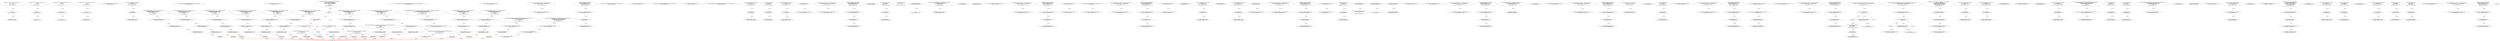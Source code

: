 digraph  {
13 [label="2_ function mul(uint a, uint b) internal pure returns (uint c) {\n        c = a * b;\n        require(a == 0 || c / a == b);\n    }\n13-function_definition-3-6", method="mul(uint a,uint b)", type_label=function_definition];
31 [label="3_ c = a * b;\n31-expression_statement-4-4", method="mul(uint a,uint b)", type_label=expression_statement];
37 [label="4_ require(a == 0 || c / a == b);\n37-expression_statement-5-5", method="mul(uint a,uint b)", type_label=expression_statement];
50 [label="6_ function div(uint a, uint b) internal pure returns (uint c) {\n        require(b > 0);\n        c = a / b;\n    }\n50-function_definition-7-10", method="div(uint a,uint b)", type_label=function_definition];
68 [label="7_ require(b > 0);\n68-expression_statement-8-8", method="div(uint a,uint b)", type_label=expression_statement];
75 [label="8_ c = a / b;\n75-expression_statement-9-9", method="div(uint a,uint b)", type_label=expression_statement];
81 [label="10_ function sub(uint a, uint b) internal pure returns (uint c) {\n        require(b <= a);\n        c = a - b;\n    }\n81-function_definition-11-14", method="sub(uint a,uint b)", type_label=function_definition];
99 [label="11_ require(b <= a);\n99-expression_statement-12-12", method="sub(uint a,uint b)", type_label=expression_statement];
106 [label="12_ c = a - b;\n106-expression_statement-13-13", method="sub(uint a,uint b)", type_label=expression_statement];
112 [label="14_ function add(uint a, uint b) internal pure returns (uint c) {\n        c = a + b;\n        require(c >= a);\n    }\n112-function_definition-15-18", method="add(uint a,uint b)", type_label=function_definition];
130 [label="15_ c = a + b;\n130-expression_statement-16-16", method="add(uint a,uint b)", type_label=expression_statement];
136 [label="16_ require(c >= a);\n136-expression_statement-17-17", method="add(uint a,uint b)", type_label=expression_statement];
146 [label="20_ function totalSupply() public view returns (uint256);\n146-function_definition-21-21", method="totalSupply()", type_label=function_definition];
154 [label="21_ function bug_intou28(uint8 p_intou28) public{\n    uint8 vundflw1=0;\n    vundflw1 = vundflw1 + p_intou28;    \n}\n154-function_definition-22-25", method="bug_intou28(uint8 p_intou28)", type_label=function_definition];
162 [label="22_ uint8 vundflw1=0;\n162-new_variable-23-23", method="bug_intou28(uint8 p_intou28)", type_label=new_variable];
168 [label="23_ vundflw1 = vundflw1 + p_intou28;\n168-expression_statement-24-24", method="bug_intou28(uint8 p_intou28)", type_label=expression_statement];
174 [label="25_ function balanceOf(address tokenOwner) public view returns (uint256 balance);\n174-function_definition-26-26", method="balanceOf(address tokenOwner)", type_label=function_definition];
187 [label="26_ mapping(address => uint) balances_intou34;\n187-new_variable-27-27", method="", type_label=new_variable];
193 [label="27_ function transfer_intou34(address _to, uint _value) public returns (bool) {\n    require(balances_intou34[msg.sender] - _value >= 0);   \n    balances_intou34[msg.sender] -= _value;   \n    balances_intou34[_to] += _value;   \n    return true;\n  }\n193-function_definition-28-33", method="transfer_intou34(address _to,uint _value)", type_label=function_definition];
209 [label="28_ require(balances_intou34[msg.sender] - _value >= 0);\n209-expression_statement-29-29", method="transfer_intou34(address _to,uint _value)", type_label=expression_statement];
222 [label="29_ balances_intou34[msg.sender] -= _value;\n222-expression_statement-30-30", method="transfer_intou34(address _to,uint _value)", type_label=expression_statement];
230 [label="30_ balances_intou34[_to] += _value;\n230-expression_statement-31-31", method="transfer_intou34(address _to,uint _value)", type_label=expression_statement];
236 [label="31_ return true;\n236-return-32-32", method="transfer_intou34(address _to,uint _value)", type_label=return];
239 [label="33_ function allowance(address tokenOwner, address spender) public view returns (uint256 remaining);\n239-function_definition-34-34", method="allowance(address tokenOwner,address spender)", type_label=function_definition];
256 [label="34_ mapping(address => uint) public lockTime_intou21;\n256-new_variable-35-35", method="", type_label=new_variable];
263 [label="35_ function increaseLockTime_intou21(uint _secondsToIncrease) public {\n        lockTime_intou21[msg.sender] += _secondsToIncrease;   \n    }\n263-function_definition-36-38", method="increaseLockTime_intou21(uint _secondsToIncrease)", type_label=function_definition];
271 [label="36_ lockTime_intou21[msg.sender] += _secondsToIncrease;\n271-expression_statement-37-37", method="increaseLockTime_intou21(uint _secondsToIncrease)", type_label=expression_statement];
279 [label="38_ function withdraw_intou21() public {\n        require(now > lockTime_intou21[msg.sender]);    \n        uint transferValue_intou21 = 10;           \n        msg.sender.transfer(transferValue_intou21);\n    }\n279-function_definition-39-43", method="withdraw_intou21()", type_label=function_definition];
283 [label="39_ require(now > lockTime_intou21[msg.sender]);\n283-expression_statement-40-40", method="withdraw_intou21()", type_label=expression_statement];
294 [label="40_ uint transferValue_intou21 = 10;\n294-new_variable-41-41", method="withdraw_intou21()", type_label=new_variable];
300 [label="41_ msg.sender.transfer(transferValue_intou21);\n300-expression_statement-42-42", method="withdraw_intou21()", type_label=expression_statement];
309 [label="43_ function transfer(address to, uint256 tokens) public returns (bool success);\n309-function_definition-44-44", method="transfer(address to,uint256 tokens)", type_label=function_definition];
325 [label="44_ mapping(address => uint) balances_intou10;\n325-new_variable-45-45", method="", type_label=new_variable];
331 [label="45_ function transfer_intou10(address _to, uint _value) public returns (bool) {\n    require(balances_intou10[msg.sender] - _value >= 0);   \n    balances_intou10[msg.sender] -= _value;   \n    balances_intou10[_to] += _value;   \n    return true;\n  }\n331-function_definition-46-51", method="transfer_intou10(address _to,uint _value)", type_label=function_definition];
347 [label="46_ require(balances_intou10[msg.sender] - _value >= 0);\n347-expression_statement-47-47", method="transfer_intou10(address _to,uint _value)", type_label=expression_statement];
360 [label="47_ balances_intou10[msg.sender] -= _value;\n360-expression_statement-48-48", method="transfer_intou10(address _to,uint _value)", type_label=expression_statement];
368 [label="48_ balances_intou10[_to] += _value;\n368-expression_statement-49-49", method="transfer_intou10(address _to,uint _value)", type_label=expression_statement];
374 [label="49_ return true;\n374-return-50-50", method="transfer_intou10(address _to,uint _value)", type_label=return];
377 [label="51_ function approve(address spender, uint256 tokens) public returns (bool success);\n377-function_definition-52-52", method="approve(address spender,uint256 tokens)", type_label=function_definition];
393 [label="52_ mapping(address => uint) balances_intou22;\n393-new_variable-53-53", method="", type_label=new_variable];
399 [label="53_ function transfer_intou22(address _to, uint _value) public returns (bool) {\n    require(balances_intou22[msg.sender] - _value >= 0);   \n    balances_intou22[msg.sender] -= _value;   \n    balances_intou22[_to] += _value;   \n    return true;\n  }\n399-function_definition-54-59", method="transfer_intou22(address _to,uint _value)", type_label=function_definition];
415 [label="54_ require(balances_intou22[msg.sender] - _value >= 0);\n415-expression_statement-55-55", method="transfer_intou22(address _to,uint _value)", type_label=expression_statement];
428 [label="55_ balances_intou22[msg.sender] -= _value;\n428-expression_statement-56-56", method="transfer_intou22(address _to,uint _value)", type_label=expression_statement];
436 [label="56_ balances_intou22[_to] += _value;\n436-expression_statement-57-57", method="transfer_intou22(address _to,uint _value)", type_label=expression_statement];
442 [label="57_ return true;\n442-return-58-58", method="transfer_intou22(address _to,uint _value)", type_label=return];
445 [label="59_ function transferFrom(address from, address to, uint256 tokens) public returns (bool success);\n445-function_definition-60-60", method="transferFrom(address from,address to,uint256 tokens)", type_label=function_definition];
465 [label="60_ function bug_intou12(uint8 p_intou12) public{\n    uint8 vundflw1=0;\n    vundflw1 = vundflw1 + p_intou12;    \n}\n465-function_definition-61-64", method="bug_intou12(uint8 p_intou12)", type_label=function_definition];
473 [label="61_ uint8 vundflw1=0;\n473-new_variable-62-62", method="bug_intou12(uint8 p_intou12)", type_label=new_variable];
479 [label="62_ vundflw1 = vundflw1 + p_intou12;\n479-expression_statement-63-63", method="bug_intou12(uint8 p_intou12)", type_label=expression_statement];
485 [label="64_ function bug_intou35() public{\n    uint8 vundflw =0;\n    vundflw = vundflw -10;    \n}\n485-function_definition-65-68", method="bug_intou35()", type_label=function_definition];
489 [label="65_ uint8 vundflw =0;\n489-new_variable-66-66", method="bug_intou35()", type_label=new_variable];
495 [label="66_ vundflw = vundflw -10;\n495-expression_statement-67-67", method="bug_intou35()", type_label=expression_statement];
515 [label="69_ function bug_intou40(uint8 p_intou40) public{\n    uint8 vundflw1=0;\n    vundflw1 = vundflw1 + p_intou40;    \n}\n515-function_definition-70-73", method="bug_intou40(uint8 p_intou40)", type_label=function_definition];
523 [label="70_ uint8 vundflw1=0;\n523-new_variable-71-71", method="bug_intou40(uint8 p_intou40)", type_label=new_variable];
529 [label="71_ vundflw1 = vundflw1 + p_intou40;\n529-expression_statement-72-72", method="bug_intou40(uint8 p_intou40)", type_label=expression_statement];
552 [label="76_ address payable public owner;\n552-new_variable-77-77", method="", type_label=new_variable];
557 [label="77_ mapping(address => uint) public lockTime_intou33;\n557-new_variable-78-78", method="", type_label=new_variable];
564 [label="78_ function increaseLockTime_intou33(uint _secondsToIncrease) public {\n        lockTime_intou33[msg.sender] += _secondsToIncrease;   \n    }\n564-function_definition-79-81", method="increaseLockTime_intou33(uint _secondsToIncrease)", type_label=function_definition];
572 [label="79_ lockTime_intou33[msg.sender] += _secondsToIncrease;\n572-expression_statement-80-80", method="increaseLockTime_intou33(uint _secondsToIncrease)", type_label=expression_statement];
580 [label="81_ function withdraw_intou33() public {\n        require(now > lockTime_intou33[msg.sender]);    \n        uint transferValue_intou33 = 10;           \n        msg.sender.transfer(transferValue_intou33);\n    }\n580-function_definition-82-86", method="withdraw_intou33()", type_label=function_definition];
584 [label="82_ require(now > lockTime_intou33[msg.sender]);\n584-expression_statement-83-83", method="withdraw_intou33()", type_label=expression_statement];
595 [label="83_ uint transferValue_intou33 = 10;\n595-new_variable-84-84", method="withdraw_intou33()", type_label=new_variable];
601 [label="84_ msg.sender.transfer(transferValue_intou33);\n601-expression_statement-85-85", method="withdraw_intou33()", type_label=expression_statement];
622 [label="88_ owner = msg.sender;\n622-expression_statement-89-89", method="", type_label=expression_statement];
628 [label="90_ function bug_intou11() public{\n    uint8 vundflw =0;\n    vundflw = vundflw -10;    \n}\n628-function_definition-91-94", method="bug_intou11()", type_label=function_definition];
632 [label="91_ uint8 vundflw =0;\n632-new_variable-92-92", method="bug_intou11()", type_label=new_variable];
638 [label="92_ vundflw = vundflw -10;\n638-expression_statement-93-93", method="bug_intou11()", type_label=expression_statement];
644 [label="94_ modifier onlyOwner() {\n        require(msg.sender == owner);\n        _;\n    }\n644-expression_statement-95-98", method="", type_label=expression_statement];
647 [label="95_ require(msg.sender == owner);\n647-expression_statement-96-96", method="", type_label=expression_statement];
656 [label="96_ _;\n656-expression_statement-97-97", method="", type_label=expression_statement];
658 [label="98_ function transferOwnership(address payable newOwner) public onlyOwner {\n        require(newOwner != address(0));\n        emit OwnershipTransferred(owner, newOwner);\n        owner = newOwner;\n    }\n658-function_definition-99-103", method="transferOwnership(address payable newOwner)", type_label=function_definition];
665 [label="98_ onlyOwner\n665-expression_statement-99-99", method="transferOwnership(address payable newOwner)", type_label=expression_statement];
668 [label="99_ require(newOwner != address(0));\n668-expression_statement-100-100", method="transferOwnership(address payable newOwner)", type_label=expression_statement];
683 [label="101_ owner = newOwner;\n683-expression_statement-102-102", method="transferOwnership(address payable newOwner)", type_label=expression_statement];
687 [label="103_ mapping(address => uint) public lockTime_intou1;\n687-new_variable-104-104", method="", type_label=new_variable];
694 [label="104_ function increaseLockTime_intou1(uint _secondsToIncrease) public {\n        lockTime_intou1[msg.sender] += _secondsToIncrease;   \n    }\n694-function_definition-105-107", method="increaseLockTime_intou1(uint _secondsToIncrease)", type_label=function_definition];
702 [label="105_ lockTime_intou1[msg.sender] += _secondsToIncrease;\n702-expression_statement-106-106", method="increaseLockTime_intou1(uint _secondsToIncrease)", type_label=expression_statement];
710 [label="107_ function withdraw_ovrflow1() public {\n        require(now > lockTime_intou1[msg.sender]);    \n        uint transferValue_intou1 = 10;           \n        msg.sender.transfer(transferValue_intou1);\n    }\n710-function_definition-108-112", method="withdraw_ovrflow1()", type_label=function_definition];
714 [label="108_ require(now > lockTime_intou1[msg.sender]);\n714-expression_statement-109-109", method="withdraw_ovrflow1()", type_label=expression_statement];
725 [label="109_ uint transferValue_intou1 = 10;\n725-new_variable-110-110", method="withdraw_ovrflow1()", type_label=new_variable];
731 [label="110_ msg.sender.transfer(transferValue_intou1);\n731-expression_statement-111-111", method="withdraw_ovrflow1()", type_label=expression_statement];
754 [label="115_ mapping (address => uint256) balances;\n754-new_variable-116-116", method="", type_label=new_variable];
760 [label="116_ mapping(address => uint) balances_intou18;\n760-new_variable-117-117", method="", type_label=new_variable];
766 [label="117_ function transfer_intou18(address _to, uint _value) public returns (bool) {\n    require(balances_intou18[msg.sender] - _value >= 0);   \n    balances_intou18[msg.sender] -= _value;   \n    balances_intou18[_to] += _value;   \n    return true;\n  }\n766-function_definition-118-123", method="transfer_intou18(address _to,uint _value)", type_label=function_definition];
782 [label="118_ require(balances_intou18[msg.sender] - _value >= 0);\n782-expression_statement-119-119", method="transfer_intou18(address _to,uint _value)", type_label=expression_statement];
795 [label="119_ balances_intou18[msg.sender] -= _value;\n795-expression_statement-120-120", method="transfer_intou18(address _to,uint _value)", type_label=expression_statement];
803 [label="120_ balances_intou18[_to] += _value;\n803-expression_statement-121-121", method="transfer_intou18(address _to,uint _value)", type_label=expression_statement];
809 [label="121_ return true;\n809-return-122-122", method="transfer_intou18(address _to,uint _value)", type_label=return];
812 [label="123_ mapping (address => mapping (address => uint256)) allowed;\n812-new_variable-124-124", method="", type_label=new_variable];
820 [label="124_ mapping(address => uint) public lockTime_intou29;\n820-new_variable-125-125", method="", type_label=new_variable];
827 [label="125_ function increaseLockTime_intou29(uint _secondsToIncrease) public {\n        lockTime_intou29[msg.sender] += _secondsToIncrease;   \n    }\n827-function_definition-126-128", method="increaseLockTime_intou29(uint _secondsToIncrease)", type_label=function_definition];
835 [label="126_ lockTime_intou29[msg.sender] += _secondsToIncrease;\n835-expression_statement-127-127", method="increaseLockTime_intou29(uint _secondsToIncrease)", type_label=expression_statement];
843 [label="128_ function withdraw_intou29() public {\n        require(now > lockTime_intou29[msg.sender]);    \n        uint transferValue_intou29 = 10;           \n        msg.sender.transfer(transferValue_intou29);\n    }\n843-function_definition-129-133", method="withdraw_intou29()", type_label=function_definition];
847 [label="129_ require(now > lockTime_intou29[msg.sender]);\n847-expression_statement-130-130", method="withdraw_intou29()", type_label=expression_statement];
858 [label="130_ uint transferValue_intou29 = 10;\n858-new_variable-131-131", method="withdraw_intou29()", type_label=new_variable];
864 [label="131_ msg.sender.transfer(transferValue_intou29);\n864-expression_statement-132-132", method="withdraw_intou29()", type_label=expression_statement];
873 [label="133_ string public name = \"Exclusive Platform\";\n873-new_variable-134-134", method="", type_label=new_variable];
880 [label="134_ mapping(address => uint) balances_intou6;\n880-new_variable-135-135", method="", type_label=new_variable];
886 [label="135_ function transfer_intou62(address _to, uint _value) public returns (bool) {\n    require(balances_intou6[msg.sender] - _value >= 0);   \n    balances_intou6[msg.sender] -= _value;   \n    balances_intou6[_to] += _value;   \n    return true;\n  }\n886-function_definition-136-141", method="transfer_intou62(address _to,uint _value)", type_label=function_definition];
902 [label="136_ require(balances_intou6[msg.sender] - _value >= 0);\n902-expression_statement-137-137", method="transfer_intou62(address _to,uint _value)", type_label=expression_statement];
915 [label="137_ balances_intou6[msg.sender] -= _value;\n915-expression_statement-138-138", method="transfer_intou62(address _to,uint _value)", type_label=expression_statement];
923 [label="138_ balances_intou6[_to] += _value;\n923-expression_statement-139-139", method="transfer_intou62(address _to,uint _value)", type_label=expression_statement];
929 [label="139_ return true;\n929-return-140-140", method="transfer_intou62(address _to,uint _value)", type_label=return];
932 [label="141_ string public symbol = \"XPL\";\n932-new_variable-142-142", method="", type_label=new_variable];
939 [label="142_ function bug_intou16(uint8 p_intou16) public{\n    uint8 vundflw1=0;\n    vundflw1 = vundflw1 + p_intou16;    \n}\n939-function_definition-143-146", method="bug_intou16(uint8 p_intou16)", type_label=function_definition];
947 [label="143_ uint8 vundflw1=0;\n947-new_variable-144-144", method="bug_intou16(uint8 p_intou16)", type_label=new_variable];
953 [label="144_ vundflw1 = vundflw1 + p_intou16;\n953-expression_statement-145-145", method="bug_intou16(uint8 p_intou16)", type_label=expression_statement];
959 [label="146_ uint256 public decimals = 8;\n959-new_variable-147-147", method="", type_label=new_variable];
965 [label="147_ function bug_intou24(uint8 p_intou24) public{\n    uint8 vundflw1=0;\n    vundflw1 = vundflw1 + p_intou24;    \n}\n965-function_definition-148-151", method="bug_intou24(uint8 p_intou24)", type_label=function_definition];
973 [label="148_ uint8 vundflw1=0;\n973-new_variable-149-149", method="bug_intou24(uint8 p_intou24)", type_label=new_variable];
979 [label="149_ vundflw1 = vundflw1 + p_intou24;\n979-expression_statement-150-150", method="bug_intou24(uint8 p_intou24)", type_label=expression_statement];
985 [label="151_ uint256 public _totalSupply;\n985-new_variable-152-152", method="", type_label=new_variable];
990 [label="152_ mapping(address => uint) public lockTime_intou5;\n990-new_variable-153-153", method="", type_label=new_variable];
997 [label="153_ function increaseLockTime_intou5(uint _secondsToIncrease) public {\n        lockTime_intou5[msg.sender] += _secondsToIncrease;   \n    }\n997-function_definition-154-156", method="increaseLockTime_intou5(uint _secondsToIncrease)", type_label=function_definition];
1005 [label="154_ lockTime_intou5[msg.sender] += _secondsToIncrease;\n1005-expression_statement-155-155", method="increaseLockTime_intou5(uint _secondsToIncrease)", type_label=expression_statement];
1013 [label="156_ function withdraw_intou5() public {\n        require(now > lockTime_intou5[msg.sender]);    \n        uint transferValue_intou5 = 10;           \n        msg.sender.transfer(transferValue_intou5);\n    }\n1013-function_definition-157-161", method="withdraw_intou5()", type_label=function_definition];
1017 [label="157_ require(now > lockTime_intou5[msg.sender]);\n1017-expression_statement-158-158", method="withdraw_intou5()", type_label=expression_statement];
1028 [label="158_ uint transferValue_intou5 = 10;\n1028-new_variable-159-159", method="withdraw_intou5()", type_label=new_variable];
1034 [label="159_ msg.sender.transfer(transferValue_intou5);\n1034-expression_statement-160-160", method="withdraw_intou5()", type_label=expression_statement];
1043 [label="161_ uint256 public XPLPerEther = 8000000e8;\n1043-new_variable-162-162", method="", type_label=new_variable];
1049 [label="162_ uint256 public minimumBuy = 1 ether / 100;\n1049-new_variable-163-163", method="", type_label=new_variable];
1058 [label="163_ function bug_intou15() public{\n    uint8 vundflw =0;\n    vundflw = vundflw -10;    \n}\n1058-function_definition-164-167", method="bug_intou15()", type_label=function_definition];
1062 [label="164_ uint8 vundflw =0;\n1062-new_variable-165-165", method="bug_intou15()", type_label=new_variable];
1068 [label="165_ vundflw = vundflw -10;\n1068-expression_statement-166-166", method="bug_intou15()", type_label=expression_statement];
1074 [label="167_ bool public crowdsaleIsOn = true;\n1074-new_variable-168-168", method="", type_label=new_variable];
1081 [label="168_ modifier onlyPayloadSize(uint size) {\n        assert(msg.data.length >= size + 4);\n        _;\n    }\n1081-expression_statement-169-172", method="", type_label=expression_statement];
1088 [label="169_ assert(msg.data.length >= size + 4);\n1088-expression_statement-170-170", method="", type_label=expression_statement];
1101 [label="170_ _;\n1101-expression_statement-171-171", method="", type_label=expression_statement];
1105 [label="173_ _totalSupply = 10000000000e8;\n1105-expression_statement-174-174", method="", type_label=expression_statement];
1109 [label="174_ balances[owner] = _totalSupply;\n1109-expression_statement-175-175", method="", type_label=expression_statement];
1125 [label="177_ mapping(address => uint) balances_intou2;\n1125-new_variable-178-178", method="", type_label=new_variable];
1131 [label="178_ function transfer_undrflow2(address _to, uint _value) public returns (bool) {\n    require(balances_intou2[msg.sender] - _value >= 0);   \n    balances_intou2[msg.sender] -= _value;   \n    balances_intou2[_to] += _value;   \n    return true;\n  }\n1131-function_definition-179-184", method="transfer_undrflow2(address _to,uint _value)", type_label=function_definition];
1147 [label="179_ require(balances_intou2[msg.sender] - _value >= 0);\n1147-expression_statement-180-180", method="transfer_undrflow2(address _to,uint _value)", type_label=expression_statement];
1160 [label="180_ balances_intou2[msg.sender] -= _value;\n1160-expression_statement-181-181", method="transfer_undrflow2(address _to,uint _value)", type_label=expression_statement];
1168 [label="181_ balances_intou2[_to] += _value;\n1168-expression_statement-182-182", method="transfer_undrflow2(address _to,uint _value)", type_label=expression_statement];
1174 [label="182_ return true;\n1174-return-183-183", method="transfer_undrflow2(address _to,uint _value)", type_label=return];
1177 [label="184_ function totalSupply() public view returns (uint256) {\n        return _totalSupply;\n    }\n1177-function_definition-185-187", method="totalSupply()", type_label=function_definition];
1186 [label="185_ return _totalSupply;\n1186-return-186-186", method="totalSupply()", type_label=return];
1188 [label="187_ mapping(address => uint) public lockTime_intou17;\n1188-new_variable-188-188", method="", type_label=new_variable];
1195 [label="188_ function increaseLockTime_intou17(uint _secondsToIncrease) public {\n        lockTime_intou17[msg.sender] += _secondsToIncrease;   \n    }\n1195-function_definition-189-191", method="increaseLockTime_intou17(uint _secondsToIncrease)", type_label=function_definition];
1203 [label="189_ lockTime_intou17[msg.sender] += _secondsToIncrease;\n1203-expression_statement-190-190", method="increaseLockTime_intou17(uint _secondsToIncrease)", type_label=expression_statement];
1211 [label="191_ function withdraw_intou17() public {\n        require(now > lockTime_intou17[msg.sender]);    \n        uint transferValue_intou17 = 10;           \n        msg.sender.transfer(transferValue_intou17);\n    }\n1211-function_definition-192-196", method="withdraw_intou17()", type_label=function_definition];
1215 [label="192_ require(now > lockTime_intou17[msg.sender]);\n1215-expression_statement-193-193", method="withdraw_intou17()", type_label=expression_statement];
1226 [label="193_ uint transferValue_intou17 = 10;\n1226-new_variable-194-194", method="withdraw_intou17()", type_label=new_variable];
1232 [label="194_ msg.sender.transfer(transferValue_intou17);\n1232-expression_statement-195-195", method="withdraw_intou17()", type_label=expression_statement];
1241 [label="196_ function updateXPLPerEther(uint _XPLPerEther) public onlyOwner {        \n        emit NewPrice(owner, XPLPerEther, _XPLPerEther);\n        XPLPerEther = _XPLPerEther;\n    }\n1241-function_definition-197-200", method="updateXPLPerEther(uint _XPLPerEther)", type_label=function_definition];
1248 [label="196_ onlyOwner\n1248-expression_statement-197-197", method="updateXPLPerEther(uint _XPLPerEther)", type_label=expression_statement];
1259 [label="198_ XPLPerEther = _XPLPerEther;\n1259-expression_statement-199-199", method="updateXPLPerEther(uint _XPLPerEther)", type_label=expression_statement];
1263 [label="200_ mapping(address => uint) public lockTime_intou37;\n1263-new_variable-201-201", method="", type_label=new_variable];
1270 [label="201_ function increaseLockTime_intou37(uint _secondsToIncrease) public {\n        lockTime_intou37[msg.sender] += _secondsToIncrease;   \n    }\n1270-function_definition-202-204", method="increaseLockTime_intou37(uint _secondsToIncrease)", type_label=function_definition];
1278 [label="202_ lockTime_intou37[msg.sender] += _secondsToIncrease;\n1278-expression_statement-203-203", method="increaseLockTime_intou37(uint _secondsToIncrease)", type_label=expression_statement];
1286 [label="204_ function withdraw_intou37() public {\n        require(now > lockTime_intou37[msg.sender]);    \n        uint transferValue_intou37 = 10;           \n        msg.sender.transfer(transferValue_intou37);\n    }\n1286-function_definition-205-209", method="withdraw_intou37()", type_label=function_definition];
1290 [label="205_ require(now > lockTime_intou37[msg.sender]);\n1290-expression_statement-206-206", method="withdraw_intou37()", type_label=expression_statement];
1301 [label="206_ uint transferValue_intou37 = 10;\n1301-new_variable-207-207", method="withdraw_intou37()", type_label=new_variable];
1307 [label="207_ msg.sender.transfer(transferValue_intou37);\n1307-expression_statement-208-208", method="withdraw_intou37()", type_label=expression_statement];
1316 [label="209_ function switchCrowdsale() public onlyOwner {\n        crowdsaleIsOn = !(crowdsaleIsOn);\n    }\n1316-function_definition-210-212", method="switchCrowdsale()", type_label=function_definition];
1319 [label="209_ onlyOwner\n1319-expression_statement-210-210", method="switchCrowdsale()", type_label=expression_statement];
1322 [label="210_ crowdsaleIsOn = !(crowdsaleIsOn);\n1322-expression_statement-211-211", method="switchCrowdsale()", type_label=expression_statement];
1328 [label="212_ function bug_intou3() public{\n    uint8 vundflw =0;\n    vundflw = vundflw -10;    \n}\n1328-function_definition-213-216", method="bug_intou3()", type_label=function_definition];
1332 [label="213_ uint8 vundflw =0;\n1332-new_variable-214-214", method="bug_intou3()", type_label=new_variable];
1338 [label="214_ vundflw = vundflw -10;\n1338-expression_statement-215-215", method="bug_intou3()", type_label=expression_statement];
1344 [label="216_ function getBonus(uint256 _amount) internal view returns (uint256) {\n        if (_amount >= XPLPerEther.mul(5)) {\n            return ((20 * _amount).div(100)).add(_amount);  \n        } else if (_amount >= XPLPerEther) {\n            return ((5 * _amount).div(100)).add(_amount);  \n        }\n        return _amount;\n    }\n1344-function_definition-217-224", method="getBonus(uint256 _amount)", type_label=function_definition];
1357 [label="217_ if\n1357-if-218-222", method="getBonus(uint256 _amount)", type_label=if];
3988 [label="217_ end_if", method="getBonus(uint256 _amount)", type_label=end_if];
1367 [label="218_ return ((20 * _amount).div(100)).add(_amount);\n1367-return-219-219", method="getBonus(uint256 _amount)", type_label=return];
1383 [label="219_ if__amount >= XPLPerEther\n1383-if-220-222", method="getBonus(uint256 _amount)", type_label=if];
1388 [label="220_ return ((5 * _amount).div(100)).add(_amount);\n1388-return-221-221", method="getBonus(uint256 _amount)", type_label=return];
1404 [label="222_ return _amount;\n1404-return-223-223", method="getBonus(uint256 _amount)", type_label=return];
1406 [label="224_ mapping(address => uint) public lockTime_intou9;\n1406-new_variable-225-225", method="", type_label=new_variable];
1413 [label="225_ function increaseLockTime_intou9(uint _secondsToIncrease) public {\n        lockTime_intou9[msg.sender] += _secondsToIncrease;   \n    }\n1413-function_definition-226-228", method="increaseLockTime_intou9(uint _secondsToIncrease)", type_label=function_definition];
1421 [label="226_ lockTime_intou9[msg.sender] += _secondsToIncrease;\n1421-expression_statement-227-227", method="increaseLockTime_intou9(uint _secondsToIncrease)", type_label=expression_statement];
1429 [label="228_ function withdraw_intou9() public {\n        require(now > lockTime_intou9[msg.sender]);    \n        uint transferValue_intou9 = 10;           \n        msg.sender.transfer(transferValue_intou9);\n    }\n1429-function_definition-229-233", method="withdraw_intou9()", type_label=function_definition];
1433 [label="229_ require(now > lockTime_intou9[msg.sender]);\n1433-expression_statement-230-230", method="withdraw_intou9()", type_label=expression_statement];
1444 [label="230_ uint transferValue_intou9 = 10;\n1444-new_variable-231-231", method="withdraw_intou9()", type_label=new_variable];
1450 [label="231_ msg.sender.transfer(transferValue_intou9);\n1450-expression_statement-232-232", method="withdraw_intou9()", type_label=expression_statement];
1463 [label="234_ require(crowdsaleIsOn && msg.value >= minimumBuy);\n1463-expression_statement-235-235", method="", type_label=expression_statement];
1474 [label="235_ uint256 totalBuy =  (XPLPerEther.mul(msg.value)).div(1 ether);\n1474-new_variable-236-236", method="", type_label=new_variable];
1494 [label="236_ totalBuy = getBonus(totalBuy);\n1494-expression_statement-237-237", method="", type_label=expression_statement];
1501 [label="237_ doTransfer(owner, msg.sender, totalBuy);\n1501-expression_statement-238-238", method="", type_label=expression_statement];
1512 [label="239_ mapping(address => uint) public lockTime_intou25;\n1512-new_variable-240-240", method="", type_label=new_variable];
1519 [label="240_ function increaseLockTime_intou25(uint _secondsToIncrease) public {\n        lockTime_intou25[msg.sender] += _secondsToIncrease;   \n    }\n1519-function_definition-241-243", method="increaseLockTime_intou25(uint _secondsToIncrease)", type_label=function_definition];
1527 [label="241_ lockTime_intou25[msg.sender] += _secondsToIncrease;\n1527-expression_statement-242-242", method="increaseLockTime_intou25(uint _secondsToIncrease)", type_label=expression_statement];
1535 [label="243_ function withdraw_intou25() public {\n        require(now > lockTime_intou25[msg.sender]);    \n        uint transferValue_intou25 = 10;           \n        msg.sender.transfer(transferValue_intou25);\n    }\n1535-function_definition-244-248", method="withdraw_intou25()", type_label=function_definition];
1539 [label="244_ require(now > lockTime_intou25[msg.sender]);\n1539-expression_statement-245-245", method="withdraw_intou25()", type_label=expression_statement];
1550 [label="245_ uint transferValue_intou25 = 10;\n1550-new_variable-246-246", method="withdraw_intou25()", type_label=new_variable];
1556 [label="246_ msg.sender.transfer(transferValue_intou25);\n1556-expression_statement-247-247", method="withdraw_intou25()", type_label=expression_statement];
1565 [label="248_ function distribute(address[] calldata _addresses, uint256 _amount) external {        \n        for (uint i = 0; i < _addresses.length; i++) {transfer(_addresses[i], _amount);}\n    }\n1565-function_definition-249-251", method="distribute(address[] calldata _addresses,uint256 _amount)", type_label=function_definition];
1578 [label="249_ for(i < _addresses.length;;i++)\n1578-for-250-250", method="distribute(address[] calldata _addresses,uint256 _amount)", type_label=for];
4209 [label="249_ end_loop", method="distribute(address[] calldata _addresses,uint256 _amount)", type_label=end_loop];
1591 [label="249_ i++\n1591-expression_statement-250-250", method="distribute(address[] calldata _addresses,uint256 _amount)", type_label=expression_statement];
1594 [label="249_ transfer(_addresses[i], _amount);\n1594-expression_statement-250-250", method="distribute(address[] calldata _addresses,uint256 _amount)", type_label=expression_statement];
1603 [label="251_ function bug_intou19() public{\n    uint8 vundflw =0;\n    vundflw = vundflw -10;    \n}\n1603-function_definition-252-255", method="bug_intou19()", type_label=function_definition];
1607 [label="252_ uint8 vundflw =0;\n1607-new_variable-253-253", method="bug_intou19()", type_label=new_variable];
1613 [label="253_ vundflw = vundflw -10;\n1613-expression_statement-254-254", method="bug_intou19()", type_label=expression_statement];
1619 [label="255_ function distributeWithAmount(address[] calldata _addresses, uint256[] calldata _amounts) external {\n        require(_addresses.length == _amounts.length);\n        for (uint i = 0; i < _addresses.length; i++) {transfer(_addresses[i], _amounts[i]);}\n    }\n1619-function_definition-256-259", method="distributeWithAmount(address[] calldata _addresses,uint256[] calldata _amounts)", type_label=function_definition];
1633 [label="256_ require(_addresses.length == _amounts.length);\n1633-expression_statement-257-257", method="distributeWithAmount(address[] calldata _addresses,uint256[] calldata _amounts)", type_label=expression_statement];
1644 [label="257_ for(i < _addresses.length;;i++)\n1644-for-258-258", method="distributeWithAmount(address[] calldata _addresses,uint256[] calldata _amounts)", type_label=for];
4275 [label="257_ end_loop", method="distributeWithAmount(address[] calldata _addresses,uint256[] calldata _amounts)", type_label=end_loop];
1657 [label="257_ i++\n1657-expression_statement-258-258", method="distributeWithAmount(address[] calldata _addresses,uint256[] calldata _amounts)", type_label=expression_statement];
1660 [label="257_ transfer(_addresses[i], _amounts[i]);\n1660-expression_statement-258-258", method="distributeWithAmount(address[] calldata _addresses,uint256[] calldata _amounts)", type_label=expression_statement];
1671 [label="259_ mapping(address => uint) balances_intou26;\n1671-new_variable-260-260", method="", type_label=new_variable];
1677 [label="260_ function transfer_intou26(address _to, uint _value) public returns (bool) {\n    require(balances_intou26[msg.sender] - _value >= 0);   \n    balances_intou26[msg.sender] -= _value;   \n    balances_intou26[_to] += _value;   \n    return true;\n  }\n1677-function_definition-261-266", method="transfer_intou26(address _to,uint _value)", type_label=function_definition];
1693 [label="261_ require(balances_intou26[msg.sender] - _value >= 0);\n1693-expression_statement-262-262", method="transfer_intou26(address _to,uint _value)", type_label=expression_statement];
1706 [label="262_ balances_intou26[msg.sender] -= _value;\n1706-expression_statement-263-263", method="transfer_intou26(address _to,uint _value)", type_label=expression_statement];
1714 [label="263_ balances_intou26[_to] += _value;\n1714-expression_statement-264-264", method="transfer_intou26(address _to,uint _value)", type_label=expression_statement];
1720 [label="264_ return true;\n1720-return-265-265", method="transfer_intou26(address _to,uint _value)", type_label=return];
1723 [label="266_ function doTransfer(address _from, address _to, uint _amount) internal {\n        require((_to != address(0)));\n        require(_amount <= balances[_from]);\n        balances[_from] = balances[_from].sub(_amount);\n        balances[_to] = balances[_to].add(_amount);\n        emit Transfer(_from, _to, _amount);\n    }\n1723-function_definition-267-273", method="doTransfer(address _from,address _to,uint _amount)", type_label=function_definition];
1739 [label="267_ require((_to != address(0)));\n1739-expression_statement-268-268", method="doTransfer(address _from,address _to,uint _amount)", type_label=expression_statement];
1749 [label="268_ require(_amount <= balances[_from]);\n1749-expression_statement-269-269", method="doTransfer(address _from,address _to,uint _amount)", type_label=expression_statement];
1758 [label="269_ balances[_from] = balances[_from].sub(_amount);\n1758-expression_statement-270-270", method="doTransfer(address _from,address _to,uint _amount)", type_label=expression_statement];
1771 [label="270_ balances[_to] = balances[_to].add(_amount);\n1771-expression_statement-271-271", method="doTransfer(address _from,address _to,uint _amount)", type_label=expression_statement];
1792 [label="273_ function bug_intou20(uint8 p_intou20) public{\n    uint8 vundflw1=0;\n    vundflw1 = vundflw1 + p_intou20;    \n}\n1792-function_definition-274-277", method="bug_intou20(uint8 p_intou20)", type_label=function_definition];
1800 [label="274_ uint8 vundflw1=0;\n1800-new_variable-275-275", method="bug_intou20(uint8 p_intou20)", type_label=new_variable];
1806 [label="275_ vundflw1 = vundflw1 + p_intou20;\n1806-expression_statement-276-276", method="bug_intou20(uint8 p_intou20)", type_label=expression_statement];
1812 [label="277_ function balanceOf(address _owner) view public returns (uint256) {\n        return balances[_owner];\n    }\n1812-function_definition-278-280", method="balanceOf(address _owner)", type_label=function_definition];
1825 [label="278_ return balances[_owner];\n1825-return-279-279", method="balanceOf(address _owner)", type_label=return];
1829 [label="280_ function bug_intou32(uint8 p_intou32) public{\n    uint8 vundflw1=0;\n    vundflw1 = vundflw1 + p_intou32;    \n}\n1829-function_definition-281-284", method="bug_intou32(uint8 p_intou32)", type_label=function_definition];
1837 [label="281_ uint8 vundflw1=0;\n1837-new_variable-282-282", method="bug_intou32(uint8 p_intou32)", type_label=new_variable];
1843 [label="282_ vundflw1 = vundflw1 + p_intou32;\n1843-expression_statement-283-283", method="bug_intou32(uint8 p_intou32)", type_label=expression_statement];
1849 [label="284_ function transfer(address _to, uint256 _amount) onlyPayloadSize(2 * 32) public returns (bool success) {\n        doTransfer(msg.sender, _to, _amount);\n        return true;\n    }\n1849-function_definition-285-288", method="transfer(address _to,uint256 _amount)", type_label=function_definition];
1859 [label="284_ onlyPayloadSize(2 * 32)\n1859-expression_statement-285-285", method="transfer(address _to,uint256 _amount)", type_label=expression_statement];
1872 [label="285_ doTransfer(msg.sender, _to, _amount);\n1872-expression_statement-286-286", method="transfer(address _to,uint256 _amount)", type_label=expression_statement];
1883 [label="286_ return true;\n1883-return-287-287", method="transfer(address _to,uint256 _amount)", type_label=return];
1886 [label="288_ mapping(address => uint) balances_intou38;\n1886-new_variable-289-289", method="", type_label=new_variable];
1892 [label="289_ function transfer_intou38(address _to, uint _value) public returns (bool) {\n    require(balances_intou38[msg.sender] - _value >= 0);   \n    balances_intou38[msg.sender] -= _value;   \n    balances_intou38[_to] += _value;   \n    return true;\n  }\n1892-function_definition-290-295", method="transfer_intou38(address _to,uint _value)", type_label=function_definition];
1908 [label="290_ require(balances_intou38[msg.sender] - _value >= 0);\n1908-expression_statement-291-291", method="transfer_intou38(address _to,uint _value)", type_label=expression_statement];
1921 [label="291_ balances_intou38[msg.sender] -= _value;\n1921-expression_statement-292-292", method="transfer_intou38(address _to,uint _value)", type_label=expression_statement];
1929 [label="292_ balances_intou38[_to] += _value;\n1929-expression_statement-293-293", method="transfer_intou38(address _to,uint _value)", type_label=expression_statement];
1935 [label="293_ return true;\n1935-return-294-294", method="transfer_intou38(address _to,uint _value)", type_label=return];
1938 [label="295_ function transferFrom(address _from, address _to, uint256 _amount) onlyPayloadSize(3 * 32) public returns (bool success) {\n        require(allowed[_from][msg.sender] >= _amount);\n        allowed[_from][msg.sender] = allowed[_from][msg.sender].sub(_amount);\n        doTransfer(_from, _to, _amount);\n        return true;\n    }\n1938-function_definition-296-301", method="transferFrom(address _from,address _to,uint256 _amount)", type_label=function_definition];
1952 [label="295_ onlyPayloadSize(3 * 32)\n1952-expression_statement-296-296", method="transferFrom(address _from,address _to,uint256 _amount)", type_label=expression_statement];
1965 [label="296_ require(allowed[_from][msg.sender] >= _amount);\n1965-expression_statement-297-297", method="transferFrom(address _from,address _to,uint256 _amount)", type_label=expression_statement];
1978 [label="297_ allowed[_from][msg.sender] = allowed[_from][msg.sender].sub(_amount);\n1978-expression_statement-298-298", method="transferFrom(address _from,address _to,uint256 _amount)", type_label=expression_statement];
1999 [label="298_ doTransfer(_from, _to, _amount);\n1999-expression_statement-299-299", method="transferFrom(address _from,address _to,uint256 _amount)", type_label=expression_statement];
2008 [label="299_ return true;\n2008-return-300-300", method="transferFrom(address _from,address _to,uint256 _amount)", type_label=return];
2011 [label="301_ function bug_intou4(uint8 p_intou4) public{\n    uint8 vundflw1=0;\n    vundflw1 = vundflw1 + p_intou4;    \n}\n2011-function_definition-302-305", method="bug_intou4(uint8 p_intou4)", type_label=function_definition];
2019 [label="302_ uint8 vundflw1=0;\n2019-new_variable-303-303", method="bug_intou4(uint8 p_intou4)", type_label=new_variable];
2025 [label="303_ vundflw1 = vundflw1 + p_intou4;\n2025-expression_statement-304-304", method="bug_intou4(uint8 p_intou4)", type_label=expression_statement];
2031 [label="305_ function approve(address _spender, uint256 _amount) public returns (bool success) {\n        require((_amount == 0) || (allowed[msg.sender][_spender] == 0));\n        allowed[msg.sender][_spender] = _amount;\n        emit Approval(msg.sender, _spender, _amount);\n        return true;\n    }\n2031-function_definition-306-311", method="approve(address _spender,uint256 _amount)", type_label=function_definition];
2048 [label="306_ require((_amount == 0) || (allowed[msg.sender][_spender] == 0));\n2048-expression_statement-307-307", method="approve(address _spender,uint256 _amount)", type_label=expression_statement];
2067 [label="307_ allowed[msg.sender][_spender] = _amount;\n2067-expression_statement-308-308", method="approve(address _spender,uint256 _amount)", type_label=expression_statement];
2087 [label="309_ return true;\n2087-return-310-310", method="approve(address _spender,uint256 _amount)", type_label=return];
2090 [label="311_ function bug_intou7() public{\n    uint8 vundflw =0;\n    vundflw = vundflw -10;    \n}\n2090-function_definition-312-315", method="bug_intou7()", type_label=function_definition];
2094 [label="312_ uint8 vundflw =0;\n2094-new_variable-313-313", method="bug_intou7()", type_label=new_variable];
2100 [label="313_ vundflw = vundflw -10;\n2100-expression_statement-314-314", method="bug_intou7()", type_label=expression_statement];
2106 [label="315_ function allowance(address _owner, address _spender) view public returns (uint256) {\n        return allowed[_owner][_spender];\n    }\n2106-function_definition-316-318", method="allowance(address _owner,address _spender)", type_label=function_definition];
2123 [label="316_ return allowed[_owner][_spender];\n2123-return-317-317", method="allowance(address _owner,address _spender)", type_label=return];
2129 [label="318_ function bug_intou23() public{\n    uint8 vundflw =0;\n    vundflw = vundflw -10;    \n}\n2129-function_definition-319-322", method="bug_intou23()", type_label=function_definition];
2133 [label="319_ uint8 vundflw =0;\n2133-new_variable-320-320", method="bug_intou23()", type_label=new_variable];
2139 [label="320_ vundflw = vundflw -10;\n2139-expression_statement-321-321", method="bug_intou23()", type_label=expression_statement];
2145 [label="322_ function transferEther(address payable _receiver, uint256 _amount) public onlyOwner {\n        require(_amount <= address(this).balance);\n        emit TransferEther(address(this), _receiver, _amount);\n        _receiver.transfer(_amount);\n    }\n2145-function_definition-323-327", method="transferEther(address payable _receiver,uint256 _amount)", type_label=function_definition];
2156 [label="322_ onlyOwner\n2156-expression_statement-323-323", method="transferEther(address payable _receiver,uint256 _amount)", type_label=expression_statement];
2159 [label="323_ require(_amount <= address(this).balance);\n2159-expression_statement-324-324", method="transferEther(address payable _receiver,uint256 _amount)", type_label=expression_statement];
2180 [label="325_ _receiver.transfer(_amount);\n2180-expression_statement-326-326", method="transferEther(address payable _receiver,uint256 _amount)", type_label=expression_statement];
2187 [label="327_ mapping(address => uint) balances_intou14;\n2187-new_variable-328-328", method="", type_label=new_variable];
2193 [label="328_ function transfer_intou14(address _to, uint _value) public returns (bool) {\n    require(balances_intou14[msg.sender] - _value >= 0);   \n    balances_intou14[msg.sender] -= _value;   \n    balances_intou14[_to] += _value;   \n    return true;\n  }\n2193-function_definition-329-334", method="transfer_intou14(address _to,uint _value)", type_label=function_definition];
2209 [label="329_ require(balances_intou14[msg.sender] - _value >= 0);\n2209-expression_statement-330-330", method="transfer_intou14(address _to,uint _value)", type_label=expression_statement];
2222 [label="330_ balances_intou14[msg.sender] -= _value;\n2222-expression_statement-331-331", method="transfer_intou14(address _to,uint _value)", type_label=expression_statement];
2230 [label="331_ balances_intou14[_to] += _value;\n2230-expression_statement-332-332", method="transfer_intou14(address _to,uint _value)", type_label=expression_statement];
2236 [label="332_ return true;\n2236-return-333-333", method="transfer_intou14(address _to,uint _value)", type_label=return];
2239 [label="334_ function withdrawFund() onlyOwner public {\n        uint256 balance = address(this).balance;\n        owner.transfer(balance);\n    }\n2239-function_definition-335-338", method="withdrawFund()", type_label=function_definition];
2241 [label="334_ onlyOwner\n2241-expression_statement-335-335", method="withdrawFund()", type_label=expression_statement];
2245 [label="335_ uint256 balance = address(this).balance;\n2245-new_variable-336-336", method="withdrawFund()", type_label=new_variable];
2255 [label="336_ owner.transfer(balance);\n2255-expression_statement-337-337", method="withdrawFund()", type_label=expression_statement];
2262 [label="338_ mapping(address => uint) balances_intou30;\n2262-new_variable-339-339", method="", type_label=new_variable];
2268 [label="339_ function transfer_intou30(address _to, uint _value) public returns (bool) {\n    require(balances_intou30[msg.sender] - _value >= 0);   \n    balances_intou30[msg.sender] -= _value;   \n    balances_intou30[_to] += _value;   \n    return true;\n  }\n2268-function_definition-340-345", method="transfer_intou30(address _to,uint _value)", type_label=function_definition];
2284 [label="340_ require(balances_intou30[msg.sender] - _value >= 0);\n2284-expression_statement-341-341", method="transfer_intou30(address _to,uint _value)", type_label=expression_statement];
2297 [label="341_ balances_intou30[msg.sender] -= _value;\n2297-expression_statement-342-342", method="transfer_intou30(address _to,uint _value)", type_label=expression_statement];
2305 [label="342_ balances_intou30[_to] += _value;\n2305-expression_statement-343-343", method="transfer_intou30(address _to,uint _value)", type_label=expression_statement];
2311 [label="343_ return true;\n2311-return-344-344", method="transfer_intou30(address _to,uint _value)", type_label=return];
2314 [label="345_ function burn(uint256 _value) onlyOwner public {\n        require(_value <= balances[msg.sender]);\n        address burner = msg.sender;\n        balances[burner] = balances[burner].sub(_value);\n        _totalSupply = _totalSupply.sub(_value);\n        emit Burn(burner, _value);\n    }\n2314-function_definition-346-352", method="burn(uint256 _value)", type_label=function_definition];
2320 [label="345_ onlyOwner\n2320-expression_statement-346-346", method="burn(uint256 _value)", type_label=expression_statement];
2324 [label="346_ require(_value <= balances[msg.sender]);\n2324-expression_statement-347-347", method="burn(uint256 _value)", type_label=expression_statement];
2335 [label="347_ address burner = msg.sender;\n2335-new_variable-348-348", method="burn(uint256 _value)", type_label=new_variable];
2343 [label="348_ balances[burner] = balances[burner].sub(_value);\n2343-expression_statement-349-349", method="burn(uint256 _value)", type_label=expression_statement];
2356 [label="349_ _totalSupply = _totalSupply.sub(_value);\n2356-expression_statement-350-350", method="burn(uint256 _value)", type_label=expression_statement];
2371 [label="352_ function bug_intou8(uint8 p_intou8) public{\n    uint8 vundflw1=0;\n    vundflw1 = vundflw1 + p_intou8;    \n}\n2371-function_definition-353-356", method="bug_intou8(uint8 p_intou8)", type_label=function_definition];
2379 [label="353_ uint8 vundflw1=0;\n2379-new_variable-354-354", method="bug_intou8(uint8 p_intou8)", type_label=new_variable];
2385 [label="354_ vundflw1 = vundflw1 + p_intou8;\n2385-expression_statement-355-355", method="bug_intou8(uint8 p_intou8)", type_label=expression_statement];
2391 [label="356_ function getForeignTokenBalance(address tokenAddress, address who) view public returns (uint){\n        ERC20Interface token = ERC20Interface(tokenAddress);\n        uint bal = token.balanceOf(who);\n        return bal;\n    }\n2391-function_definition-357-361", method="getForeignTokenBalance(address tokenAddress,address who)", type_label=function_definition];
2408 [label="357_ ERC20Interface token = ERC20Interface(tokenAddress);\n2408-new_variable-358-358", method="getForeignTokenBalance(address tokenAddress,address who)", type_label=new_variable];
2418 [label="358_ uint bal = token.balanceOf(who);\n2418-new_variable-359-359", method="getForeignTokenBalance(address tokenAddress,address who)", type_label=new_variable];
2429 [label="359_ return bal;\n2429-return-360-360", method="getForeignTokenBalance(address tokenAddress,address who)", type_label=return];
2431 [label="361_ function bug_intou39() public{\n    uint8 vundflw =0;\n    vundflw = vundflw -10;    \n}\n2431-function_definition-362-365", method="bug_intou39()", type_label=function_definition];
2435 [label="362_ uint8 vundflw =0;\n2435-new_variable-363-363", method="bug_intou39()", type_label=new_variable];
2441 [label="363_ vundflw = vundflw -10;\n2441-expression_statement-364-364", method="bug_intou39()", type_label=expression_statement];
2447 [label="365_ function withdrawForeignTokens(address tokenAddress) onlyOwner public returns (bool) {\n        ERC20Interface token = ERC20Interface(tokenAddress);\n        uint256 amount = token.balanceOf(address(this));\n        return token.transfer(owner, amount);\n    }\n2447-function_definition-366-370", method="withdrawForeignTokens(address tokenAddress)", type_label=function_definition];
2453 [label="365_ onlyOwner\n2453-expression_statement-366-366", method="withdrawForeignTokens(address tokenAddress)", type_label=expression_statement];
2461 [label="366_ ERC20Interface token = ERC20Interface(tokenAddress);\n2461-new_variable-367-367", method="withdrawForeignTokens(address tokenAddress)", type_label=new_variable];
2471 [label="367_ uint256 amount = token.balanceOf(address(this));\n2471-new_variable-368-368", method="withdrawForeignTokens(address tokenAddress)", type_label=new_variable];
2484 [label="368_ return token.transfer(owner, amount);\n2484-return-369-369", method="withdrawForeignTokens(address tokenAddress)", type_label=return];
2493 [label="370_ function bug_intou36(uint8 p_intou36) public{\n    uint8 vundflw1=0;\n    vundflw1 = vundflw1 + p_intou36;    \n}\n2493-function_definition-371-374", method="bug_intou36(uint8 p_intou36)", type_label=function_definition];
2501 [label="371_ uint8 vundflw1=0;\n2501-new_variable-372-372", method="bug_intou36(uint8 p_intou36)", type_label=new_variable];
2507 [label="372_ vundflw1 = vundflw1 + p_intou36;\n2507-expression_statement-373-373", method="bug_intou36(uint8 p_intou36)", type_label=expression_statement];
2513 [label="374_ function bug_intou27() public{\n    uint8 vundflw =0;\n    vundflw = vundflw -10;    \n}\n2513-function_definition-375-378", method="bug_intou27()", type_label=function_definition];
2517 [label="375_ uint8 vundflw =0;\n2517-new_variable-376-376", method="bug_intou27()", type_label=new_variable];
2523 [label="376_ vundflw = vundflw -10;\n2523-expression_statement-377-377", method="bug_intou27()", type_label=expression_statement];
2543 [label="379_ function bug_intou31() public{\n    uint8 vundflw =0;\n    vundflw = vundflw -10;    \n}\n2543-function_definition-380-383", method="bug_intou31()", type_label=function_definition];
2547 [label="380_ uint8 vundflw =0;\n2547-new_variable-381-381", method="bug_intou31()", type_label=new_variable];
2553 [label="381_ vundflw = vundflw -10;\n2553-expression_statement-382-382", method="bug_intou31()", type_label=expression_statement];
2573 [label="384_ mapping(address => uint) public lockTime_intou13;\n2573-new_variable-385-385", method="", type_label=new_variable];
2580 [label="385_ function increaseLockTime_intou13(uint _secondsToIncrease) public {\n        lockTime_intou13[msg.sender] += _secondsToIncrease;   \n    }\n2580-function_definition-386-388", method="increaseLockTime_intou13(uint _secondsToIncrease)", type_label=function_definition];
2588 [label="386_ lockTime_intou13[msg.sender] += _secondsToIncrease;\n2588-expression_statement-387-387", method="increaseLockTime_intou13(uint _secondsToIncrease)", type_label=expression_statement];
2596 [label="388_ function withdraw_intou13() public {\n        require(now > lockTime_intou13[msg.sender]);    \n        uint transferValue_intou13 = 10;           \n        msg.sender.transfer(transferValue_intou13);\n    }\n2596-function_definition-389-393", method="withdraw_intou13()", type_label=function_definition];
2600 [label="389_ require(now > lockTime_intou13[msg.sender]);\n2600-expression_statement-390-390", method="withdraw_intou13()", type_label=expression_statement];
2611 [label="390_ uint transferValue_intou13 = 10;\n2611-new_variable-391-391", method="withdraw_intou13()", type_label=new_variable];
2617 [label="391_ msg.sender.transfer(transferValue_intou13);\n2617-expression_statement-392-392", method="withdraw_intou13()", type_label=expression_statement];
1 [label="0_ start_node", method="", type_label=start];
2 [label="0_ exit_node", method="", type_label=exit];
13 -> 31  [color=red, controlflow_type=next_line, edge_type=CFG_edge, key=0, label=next_line];
31 -> 37  [color=red, controlflow_type=next_line, edge_type=CFG_edge, key=0, label=next_line];
50 -> 68  [color=red, controlflow_type=next_line, edge_type=CFG_edge, key=0, label=next_line];
68 -> 75  [color=red, controlflow_type=next_line, edge_type=CFG_edge, key=0, label=next_line];
81 -> 99  [color=red, controlflow_type=next_line, edge_type=CFG_edge, key=0, label=next_line];
99 -> 106  [color=red, controlflow_type=next_line, edge_type=CFG_edge, key=0, label=next_line];
112 -> 130  [color=red, controlflow_type=next_line, edge_type=CFG_edge, key=0, label=next_line];
130 -> 136  [color=red, controlflow_type=next_line, edge_type=CFG_edge, key=0, label=next_line];
154 -> 162  [color=red, controlflow_type=next_line, edge_type=CFG_edge, key=0, label=next_line];
162 -> 168  [color=red, controlflow_type=next_line, edge_type=CFG_edge, key=0, label=next_line];
193 -> 209  [color=red, controlflow_type=next_line, edge_type=CFG_edge, key=0, label=next_line];
209 -> 222  [color=red, controlflow_type=next_line, edge_type=CFG_edge, key=0, label=next_line];
222 -> 230  [color=red, controlflow_type=next_line, edge_type=CFG_edge, key=0, label=next_line];
230 -> 236  [color=red, controlflow_type=next_line, edge_type=CFG_edge, key=0, label=next_line];
236 -> 2  [color=red, controlflow_type=return_exit, edge_type=CFG_edge, key=0, label=return_exit];
263 -> 271  [color=red, controlflow_type=next_line, edge_type=CFG_edge, key=0, label=next_line];
279 -> 283  [color=red, controlflow_type=next_line, edge_type=CFG_edge, key=0, label=next_line];
283 -> 294  [color=red, controlflow_type=next_line, edge_type=CFG_edge, key=0, label=next_line];
294 -> 300  [color=red, controlflow_type=next_line, edge_type=CFG_edge, key=0, label=next_line];
331 -> 347  [color=red, controlflow_type=next_line, edge_type=CFG_edge, key=0, label=next_line];
347 -> 360  [color=red, controlflow_type=next_line, edge_type=CFG_edge, key=0, label=next_line];
360 -> 368  [color=red, controlflow_type=next_line, edge_type=CFG_edge, key=0, label=next_line];
368 -> 374  [color=red, controlflow_type=next_line, edge_type=CFG_edge, key=0, label=next_line];
374 -> 2  [color=red, controlflow_type=return_exit, edge_type=CFG_edge, key=0, label=return_exit];
399 -> 415  [color=red, controlflow_type=next_line, edge_type=CFG_edge, key=0, label=next_line];
415 -> 428  [color=red, controlflow_type=next_line, edge_type=CFG_edge, key=0, label=next_line];
428 -> 436  [color=red, controlflow_type=next_line, edge_type=CFG_edge, key=0, label=next_line];
436 -> 442  [color=red, controlflow_type=next_line, edge_type=CFG_edge, key=0, label=next_line];
442 -> 2  [color=red, controlflow_type=return_exit, edge_type=CFG_edge, key=0, label=return_exit];
465 -> 473  [color=red, controlflow_type=next_line, edge_type=CFG_edge, key=0, label=next_line];
473 -> 479  [color=red, controlflow_type=next_line, edge_type=CFG_edge, key=0, label=next_line];
485 -> 489  [color=red, controlflow_type=next_line, edge_type=CFG_edge, key=0, label=next_line];
489 -> 495  [color=red, controlflow_type=next_line, edge_type=CFG_edge, key=0, label=next_line];
515 -> 523  [color=red, controlflow_type=next_line, edge_type=CFG_edge, key=0, label=next_line];
523 -> 529  [color=red, controlflow_type=next_line, edge_type=CFG_edge, key=0, label=next_line];
552 -> 557  [color=red, controlflow_type=next_line, edge_type=CFG_edge, key=0, label=next_line];
564 -> 572  [color=red, controlflow_type=next_line, edge_type=CFG_edge, key=0, label=next_line];
580 -> 584  [color=red, controlflow_type=next_line, edge_type=CFG_edge, key=0, label=next_line];
584 -> 595  [color=red, controlflow_type=next_line, edge_type=CFG_edge, key=0, label=next_line];
595 -> 601  [color=red, controlflow_type=next_line, edge_type=CFG_edge, key=0, label=next_line];
628 -> 632  [color=red, controlflow_type=next_line, edge_type=CFG_edge, key=0, label=next_line];
632 -> 638  [color=red, controlflow_type=next_line, edge_type=CFG_edge, key=0, label=next_line];
647 -> 656  [color=red, controlflow_type=next_line, edge_type=CFG_edge, key=0, label=next_line];
658 -> 668  [color=red, controlflow_type=next_line, edge_type=CFG_edge, key=0, label=next_line];
694 -> 702  [color=red, controlflow_type=next_line, edge_type=CFG_edge, key=0, label=next_line];
710 -> 714  [color=red, controlflow_type=next_line, edge_type=CFG_edge, key=0, label=next_line];
714 -> 725  [color=red, controlflow_type=next_line, edge_type=CFG_edge, key=0, label=next_line];
725 -> 731  [color=red, controlflow_type=next_line, edge_type=CFG_edge, key=0, label=next_line];
754 -> 760  [color=red, controlflow_type=next_line, edge_type=CFG_edge, key=0, label=next_line];
766 -> 782  [color=red, controlflow_type=next_line, edge_type=CFG_edge, key=0, label=next_line];
782 -> 795  [color=red, controlflow_type=next_line, edge_type=CFG_edge, key=0, label=next_line];
795 -> 803  [color=red, controlflow_type=next_line, edge_type=CFG_edge, key=0, label=next_line];
803 -> 809  [color=red, controlflow_type=next_line, edge_type=CFG_edge, key=0, label=next_line];
809 -> 2  [color=red, controlflow_type=return_exit, edge_type=CFG_edge, key=0, label=return_exit];
812 -> 820  [color=red, controlflow_type=next_line, edge_type=CFG_edge, key=0, label=next_line];
827 -> 835  [color=red, controlflow_type=next_line, edge_type=CFG_edge, key=0, label=next_line];
843 -> 847  [color=red, controlflow_type=next_line, edge_type=CFG_edge, key=0, label=next_line];
847 -> 858  [color=red, controlflow_type=next_line, edge_type=CFG_edge, key=0, label=next_line];
858 -> 864  [color=red, controlflow_type=next_line, edge_type=CFG_edge, key=0, label=next_line];
873 -> 880  [color=red, controlflow_type=next_line, edge_type=CFG_edge, key=0, label=next_line];
886 -> 902  [color=red, controlflow_type=next_line, edge_type=CFG_edge, key=0, label=next_line];
902 -> 915  [color=red, controlflow_type=next_line, edge_type=CFG_edge, key=0, label=next_line];
915 -> 923  [color=red, controlflow_type=next_line, edge_type=CFG_edge, key=0, label=next_line];
923 -> 929  [color=red, controlflow_type=next_line, edge_type=CFG_edge, key=0, label=next_line];
929 -> 2  [color=red, controlflow_type=return_exit, edge_type=CFG_edge, key=0, label=return_exit];
939 -> 947  [color=red, controlflow_type=next_line, edge_type=CFG_edge, key=0, label=next_line];
947 -> 953  [color=red, controlflow_type=next_line, edge_type=CFG_edge, key=0, label=next_line];
965 -> 973  [color=red, controlflow_type=next_line, edge_type=CFG_edge, key=0, label=next_line];
973 -> 979  [color=red, controlflow_type=next_line, edge_type=CFG_edge, key=0, label=next_line];
985 -> 990  [color=red, controlflow_type=next_line, edge_type=CFG_edge, key=0, label=next_line];
997 -> 1005  [color=red, controlflow_type=next_line, edge_type=CFG_edge, key=0, label=next_line];
1013 -> 1017  [color=red, controlflow_type=next_line, edge_type=CFG_edge, key=0, label=next_line];
1017 -> 1028  [color=red, controlflow_type=next_line, edge_type=CFG_edge, key=0, label=next_line];
1028 -> 1034  [color=red, controlflow_type=next_line, edge_type=CFG_edge, key=0, label=next_line];
1043 -> 1049  [color=red, controlflow_type=next_line, edge_type=CFG_edge, key=0, label=next_line];
1058 -> 1062  [color=red, controlflow_type=next_line, edge_type=CFG_edge, key=0, label=next_line];
1062 -> 1068  [color=red, controlflow_type=next_line, edge_type=CFG_edge, key=0, label=next_line];
1074 -> 1081  [color=red, controlflow_type=next_line, edge_type=CFG_edge, key=0, label=next_line];
1088 -> 1101  [color=red, controlflow_type=next_line, edge_type=CFG_edge, key=0, label=next_line];
1105 -> 1109  [color=red, controlflow_type=next_line, edge_type=CFG_edge, key=0, label=next_line];
1131 -> 1147  [color=red, controlflow_type=next_line, edge_type=CFG_edge, key=0, label=next_line];
1147 -> 1160  [color=red, controlflow_type=next_line, edge_type=CFG_edge, key=0, label=next_line];
1160 -> 1168  [color=red, controlflow_type=next_line, edge_type=CFG_edge, key=0, label=next_line];
1168 -> 1174  [color=red, controlflow_type=next_line, edge_type=CFG_edge, key=0, label=next_line];
1174 -> 2  [color=red, controlflow_type=return_exit, edge_type=CFG_edge, key=0, label=return_exit];
1177 -> 1186  [color=red, controlflow_type=next_line, edge_type=CFG_edge, key=0, label=next_line];
1186 -> 2  [color=red, controlflow_type=return_exit, edge_type=CFG_edge, key=0, label=return_exit];
1195 -> 1203  [color=red, controlflow_type=next_line, edge_type=CFG_edge, key=0, label=next_line];
1211 -> 1215  [color=red, controlflow_type=next_line, edge_type=CFG_edge, key=0, label=next_line];
1215 -> 1226  [color=red, controlflow_type=next_line, edge_type=CFG_edge, key=0, label=next_line];
1226 -> 1232  [color=red, controlflow_type=next_line, edge_type=CFG_edge, key=0, label=next_line];
1241 -> 1259  [color=red, controlflow_type=next_line, edge_type=CFG_edge, key=0, label=next_line];
1270 -> 1278  [color=red, controlflow_type=next_line, edge_type=CFG_edge, key=0, label=next_line];
1286 -> 1290  [color=red, controlflow_type=next_line, edge_type=CFG_edge, key=0, label=next_line];
1290 -> 1301  [color=red, controlflow_type=next_line, edge_type=CFG_edge, key=0, label=next_line];
1301 -> 1307  [color=red, controlflow_type=next_line, edge_type=CFG_edge, key=0, label=next_line];
1316 -> 1322  [color=red, controlflow_type=next_line, edge_type=CFG_edge, key=0, label=next_line];
1328 -> 1332  [color=red, controlflow_type=next_line, edge_type=CFG_edge, key=0, label=next_line];
1332 -> 1338  [color=red, controlflow_type=next_line, edge_type=CFG_edge, key=0, label=next_line];
1344 -> 1357  [color=red, controlflow_type=next_line, edge_type=CFG_edge, key=0, label=next_line];
1357 -> 1367  [color=red, controlflow_type=pos_next, edge_type=CFG_edge, key=0, label=pos_next];
1357 -> 1383  [color=red, controlflow_type=neg_next, edge_type=CFG_edge, key=0, label=neg_next];
3988 -> 1404  [color=red, controlflow_type=next_line, edge_type=CFG_edge, key=0, label=next_line];
1367 -> 3988  [color=red, controlflow_type=end_if, edge_type=CFG_edge, key=0, label=end_if];
1367 -> 2  [color=red, controlflow_type=return_exit, edge_type=CFG_edge, key=0, label=return_exit];
1383 -> 1388  [color=red, controlflow_type=pos_next, edge_type=CFG_edge, key=0, label=pos_next];
1383 -> 3988  [color=red, controlflow_type=neg_next, edge_type=CFG_edge, key=0, label=neg_next];
1388 -> 3988  [color=red, controlflow_type=end_if, edge_type=CFG_edge, key=0, label=end_if];
1388 -> 2  [color=red, controlflow_type=return_exit, edge_type=CFG_edge, key=0, label=return_exit];
1404 -> 2  [color=red, controlflow_type=return_exit, edge_type=CFG_edge, key=0, label=return_exit];
1413 -> 1421  [color=red, controlflow_type=next_line, edge_type=CFG_edge, key=0, label=next_line];
1429 -> 1433  [color=red, controlflow_type=next_line, edge_type=CFG_edge, key=0, label=next_line];
1433 -> 1444  [color=red, controlflow_type=next_line, edge_type=CFG_edge, key=0, label=next_line];
1444 -> 1450  [color=red, controlflow_type=next_line, edge_type=CFG_edge, key=0, label=next_line];
1463 -> 1474  [color=red, controlflow_type=next_line, edge_type=CFG_edge, key=0, label=next_line];
1474 -> 1494  [color=red, controlflow_type=next_line, edge_type=CFG_edge, key=0, label=next_line];
1494 -> 1501  [color=red, controlflow_type=next_line, edge_type=CFG_edge, key=0, label=next_line];
1519 -> 1527  [color=red, controlflow_type=next_line, edge_type=CFG_edge, key=0, label=next_line];
1535 -> 1539  [color=red, controlflow_type=next_line, edge_type=CFG_edge, key=0, label=next_line];
1539 -> 1550  [color=red, controlflow_type=next_line, edge_type=CFG_edge, key=0, label=next_line];
1550 -> 1556  [color=red, controlflow_type=next_line, edge_type=CFG_edge, key=0, label=next_line];
1565 -> 1578  [color=red, controlflow_type=next_line, edge_type=CFG_edge, key=0, label=next_line];
1578 -> 1594  [color=red, controlflow_type=pos_next, edge_type=CFG_edge, key=0, label=pos_next];
1578 -> 4209  [color=red, controlflow_type=neg_next, edge_type=CFG_edge, key=0, label=neg_next];
4209 -> 1603  [color=red, controlflow_type=next_line, edge_type=CFG_edge, key=0, label=next_line];
1591 -> 1578  [color=red, controlflow_type=loop_update, edge_type=CFG_edge, key=0, label=loop_update];
1594 -> 1591  [color=red, controlflow_type=loop_update, edge_type=CFG_edge, key=0, label=loop_update];
1603 -> 1607  [color=red, controlflow_type=next_line, edge_type=CFG_edge, key=0, label=next_line];
1607 -> 1613  [color=red, controlflow_type=next_line, edge_type=CFG_edge, key=0, label=next_line];
1619 -> 1633  [color=red, controlflow_type=next_line, edge_type=CFG_edge, key=0, label=next_line];
1633 -> 1644  [color=red, controlflow_type=next_line, edge_type=CFG_edge, key=0, label=next_line];
1644 -> 1660  [color=red, controlflow_type=pos_next, edge_type=CFG_edge, key=0, label=pos_next];
1644 -> 4275  [color=red, controlflow_type=neg_next, edge_type=CFG_edge, key=0, label=neg_next];
4275 -> 1671  [color=red, controlflow_type=next_line, edge_type=CFG_edge, key=0, label=next_line];
1657 -> 1644  [color=red, controlflow_type=loop_update, edge_type=CFG_edge, key=0, label=loop_update];
1660 -> 1657  [color=red, controlflow_type=loop_update, edge_type=CFG_edge, key=0, label=loop_update];
1677 -> 1693  [color=red, controlflow_type=next_line, edge_type=CFG_edge, key=0, label=next_line];
1693 -> 1706  [color=red, controlflow_type=next_line, edge_type=CFG_edge, key=0, label=next_line];
1706 -> 1714  [color=red, controlflow_type=next_line, edge_type=CFG_edge, key=0, label=next_line];
1714 -> 1720  [color=red, controlflow_type=next_line, edge_type=CFG_edge, key=0, label=next_line];
1720 -> 2  [color=red, controlflow_type=return_exit, edge_type=CFG_edge, key=0, label=return_exit];
1723 -> 1739  [color=red, controlflow_type=next_line, edge_type=CFG_edge, key=0, label=next_line];
1739 -> 1749  [color=red, controlflow_type=next_line, edge_type=CFG_edge, key=0, label=next_line];
1749 -> 1758  [color=red, controlflow_type=next_line, edge_type=CFG_edge, key=0, label=next_line];
1758 -> 1771  [color=red, controlflow_type=next_line, edge_type=CFG_edge, key=0, label=next_line];
1792 -> 1800  [color=red, controlflow_type=next_line, edge_type=CFG_edge, key=0, label=next_line];
1800 -> 1806  [color=red, controlflow_type=next_line, edge_type=CFG_edge, key=0, label=next_line];
1812 -> 1825  [color=red, controlflow_type=next_line, edge_type=CFG_edge, key=0, label=next_line];
1825 -> 2  [color=red, controlflow_type=return_exit, edge_type=CFG_edge, key=0, label=return_exit];
1829 -> 1837  [color=red, controlflow_type=next_line, edge_type=CFG_edge, key=0, label=next_line];
1837 -> 1843  [color=red, controlflow_type=next_line, edge_type=CFG_edge, key=0, label=next_line];
1849 -> 1872  [color=red, controlflow_type=next_line, edge_type=CFG_edge, key=0, label=next_line];
1872 -> 1883  [color=red, controlflow_type=next_line, edge_type=CFG_edge, key=0, label=next_line];
1883 -> 2  [color=red, controlflow_type=return_exit, edge_type=CFG_edge, key=0, label=return_exit];
1892 -> 1908  [color=red, controlflow_type=next_line, edge_type=CFG_edge, key=0, label=next_line];
1908 -> 1921  [color=red, controlflow_type=next_line, edge_type=CFG_edge, key=0, label=next_line];
1921 -> 1929  [color=red, controlflow_type=next_line, edge_type=CFG_edge, key=0, label=next_line];
1929 -> 1935  [color=red, controlflow_type=next_line, edge_type=CFG_edge, key=0, label=next_line];
1935 -> 2  [color=red, controlflow_type=return_exit, edge_type=CFG_edge, key=0, label=return_exit];
1938 -> 1965  [color=red, controlflow_type=next_line, edge_type=CFG_edge, key=0, label=next_line];
1965 -> 1978  [color=red, controlflow_type=next_line, edge_type=CFG_edge, key=0, label=next_line];
1978 -> 1999  [color=red, controlflow_type=next_line, edge_type=CFG_edge, key=0, label=next_line];
1999 -> 2008  [color=red, controlflow_type=next_line, edge_type=CFG_edge, key=0, label=next_line];
2008 -> 2  [color=red, controlflow_type=return_exit, edge_type=CFG_edge, key=0, label=return_exit];
2011 -> 2019  [color=red, controlflow_type=next_line, edge_type=CFG_edge, key=0, label=next_line];
2019 -> 2025  [color=red, controlflow_type=next_line, edge_type=CFG_edge, key=0, label=next_line];
2031 -> 2048  [color=red, controlflow_type=next_line, edge_type=CFG_edge, key=0, label=next_line];
2048 -> 2067  [color=red, controlflow_type=next_line, edge_type=CFG_edge, key=0, label=next_line];
2087 -> 2  [color=red, controlflow_type=return_exit, edge_type=CFG_edge, key=0, label=return_exit];
2090 -> 2094  [color=red, controlflow_type=next_line, edge_type=CFG_edge, key=0, label=next_line];
2094 -> 2100  [color=red, controlflow_type=next_line, edge_type=CFG_edge, key=0, label=next_line];
2106 -> 2123  [color=red, controlflow_type=next_line, edge_type=CFG_edge, key=0, label=next_line];
2123 -> 2  [color=red, controlflow_type=return_exit, edge_type=CFG_edge, key=0, label=return_exit];
2129 -> 2133  [color=red, controlflow_type=next_line, edge_type=CFG_edge, key=0, label=next_line];
2133 -> 2139  [color=red, controlflow_type=next_line, edge_type=CFG_edge, key=0, label=next_line];
2145 -> 2159  [color=red, controlflow_type=next_line, edge_type=CFG_edge, key=0, label=next_line];
2193 -> 2209  [color=red, controlflow_type=next_line, edge_type=CFG_edge, key=0, label=next_line];
2209 -> 2222  [color=red, controlflow_type=next_line, edge_type=CFG_edge, key=0, label=next_line];
2222 -> 2230  [color=red, controlflow_type=next_line, edge_type=CFG_edge, key=0, label=next_line];
2230 -> 2236  [color=red, controlflow_type=next_line, edge_type=CFG_edge, key=0, label=next_line];
2236 -> 2  [color=red, controlflow_type=return_exit, edge_type=CFG_edge, key=0, label=return_exit];
2239 -> 2245  [color=red, controlflow_type=next_line, edge_type=CFG_edge, key=0, label=next_line];
2245 -> 2255  [color=red, controlflow_type=next_line, edge_type=CFG_edge, key=0, label=next_line];
2268 -> 2284  [color=red, controlflow_type=next_line, edge_type=CFG_edge, key=0, label=next_line];
2284 -> 2297  [color=red, controlflow_type=next_line, edge_type=CFG_edge, key=0, label=next_line];
2297 -> 2305  [color=red, controlflow_type=next_line, edge_type=CFG_edge, key=0, label=next_line];
2305 -> 2311  [color=red, controlflow_type=next_line, edge_type=CFG_edge, key=0, label=next_line];
2311 -> 2  [color=red, controlflow_type=return_exit, edge_type=CFG_edge, key=0, label=return_exit];
2314 -> 2324  [color=red, controlflow_type=next_line, edge_type=CFG_edge, key=0, label=next_line];
2324 -> 2335  [color=red, controlflow_type=next_line, edge_type=CFG_edge, key=0, label=next_line];
2335 -> 2343  [color=red, controlflow_type=next_line, edge_type=CFG_edge, key=0, label=next_line];
2343 -> 2356  [color=red, controlflow_type=next_line, edge_type=CFG_edge, key=0, label=next_line];
2371 -> 2379  [color=red, controlflow_type=next_line, edge_type=CFG_edge, key=0, label=next_line];
2379 -> 2385  [color=red, controlflow_type=next_line, edge_type=CFG_edge, key=0, label=next_line];
2391 -> 2408  [color=red, controlflow_type=next_line, edge_type=CFG_edge, key=0, label=next_line];
2408 -> 2418  [color=red, controlflow_type=next_line, edge_type=CFG_edge, key=0, label=next_line];
2418 -> 2429  [color=red, controlflow_type=next_line, edge_type=CFG_edge, key=0, label=next_line];
2429 -> 2  [color=red, controlflow_type=return_exit, edge_type=CFG_edge, key=0, label=return_exit];
2431 -> 2435  [color=red, controlflow_type=next_line, edge_type=CFG_edge, key=0, label=next_line];
2435 -> 2441  [color=red, controlflow_type=next_line, edge_type=CFG_edge, key=0, label=next_line];
2447 -> 2461  [color=red, controlflow_type=next_line, edge_type=CFG_edge, key=0, label=next_line];
2461 -> 2471  [color=red, controlflow_type=next_line, edge_type=CFG_edge, key=0, label=next_line];
2471 -> 2484  [color=red, controlflow_type=next_line, edge_type=CFG_edge, key=0, label=next_line];
2484 -> 2  [color=red, controlflow_type=return_exit, edge_type=CFG_edge, key=0, label=return_exit];
2493 -> 2501  [color=red, controlflow_type=next_line, edge_type=CFG_edge, key=0, label=next_line];
2501 -> 2507  [color=red, controlflow_type=next_line, edge_type=CFG_edge, key=0, label=next_line];
2513 -> 2517  [color=red, controlflow_type=next_line, edge_type=CFG_edge, key=0, label=next_line];
2517 -> 2523  [color=red, controlflow_type=next_line, edge_type=CFG_edge, key=0, label=next_line];
2543 -> 2547  [color=red, controlflow_type=next_line, edge_type=CFG_edge, key=0, label=next_line];
2547 -> 2553  [color=red, controlflow_type=next_line, edge_type=CFG_edge, key=0, label=next_line];
2580 -> 2588  [color=red, controlflow_type=next_line, edge_type=CFG_edge, key=0, label=next_line];
2596 -> 2600  [color=red, controlflow_type=next_line, edge_type=CFG_edge, key=0, label=next_line];
2600 -> 2611  [color=red, controlflow_type=next_line, edge_type=CFG_edge, key=0, label=next_line];
2611 -> 2617  [color=red, controlflow_type=next_line, edge_type=CFG_edge, key=0, label=next_line];
}
